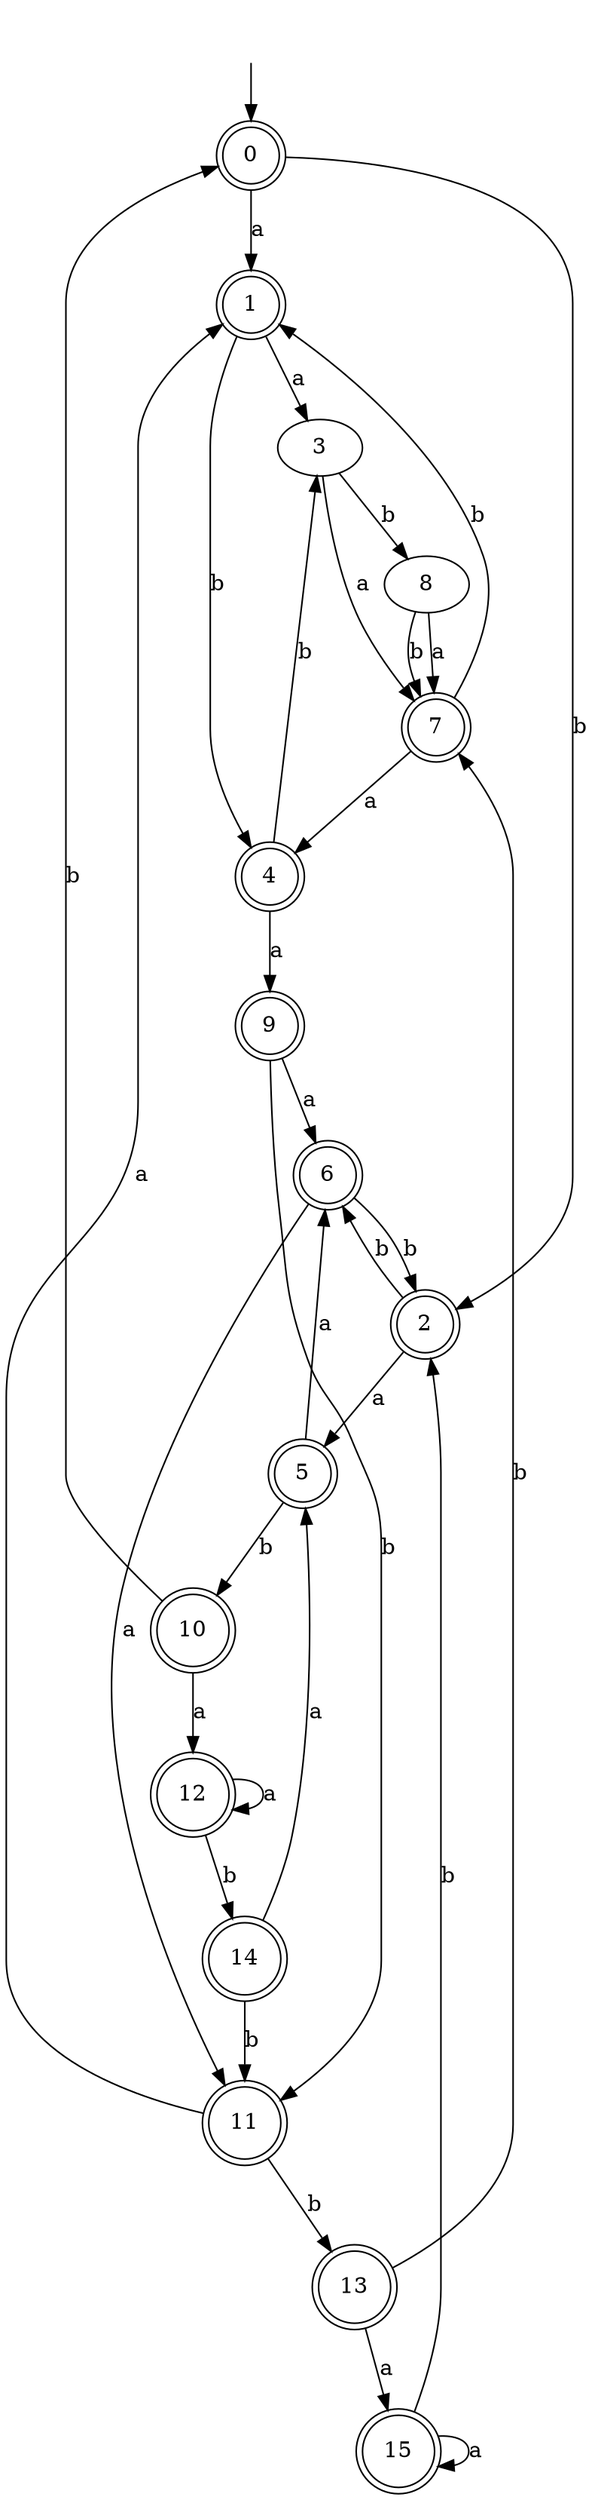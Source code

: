 digraph RandomDFA {
  __start0 [label="", shape=none];
  __start0 -> 0 [label=""];
  0 [shape=circle] [shape=doublecircle]
  0 -> 1 [label="a"]
  0 -> 2 [label="b"]
  1 [shape=doublecircle]
  1 -> 3 [label="a"]
  1 -> 4 [label="b"]
  2 [shape=doublecircle]
  2 -> 5 [label="a"]
  2 -> 6 [label="b"]
  3
  3 -> 7 [label="a"]
  3 -> 8 [label="b"]
  4 [shape=doublecircle]
  4 -> 9 [label="a"]
  4 -> 3 [label="b"]
  5 [shape=doublecircle]
  5 -> 6 [label="a"]
  5 -> 10 [label="b"]
  6 [shape=doublecircle]
  6 -> 11 [label="a"]
  6 -> 2 [label="b"]
  7 [shape=doublecircle]
  7 -> 4 [label="a"]
  7 -> 1 [label="b"]
  8
  8 -> 7 [label="a"]
  8 -> 7 [label="b"]
  9 [shape=doublecircle]
  9 -> 6 [label="a"]
  9 -> 11 [label="b"]
  10 [shape=doublecircle]
  10 -> 12 [label="a"]
  10 -> 0 [label="b"]
  11 [shape=doublecircle]
  11 -> 1 [label="a"]
  11 -> 13 [label="b"]
  12 [shape=doublecircle]
  12 -> 12 [label="a"]
  12 -> 14 [label="b"]
  13 [shape=doublecircle]
  13 -> 15 [label="a"]
  13 -> 7 [label="b"]
  14 [shape=doublecircle]
  14 -> 5 [label="a"]
  14 -> 11 [label="b"]
  15 [shape=doublecircle]
  15 -> 15 [label="a"]
  15 -> 2 [label="b"]
}
